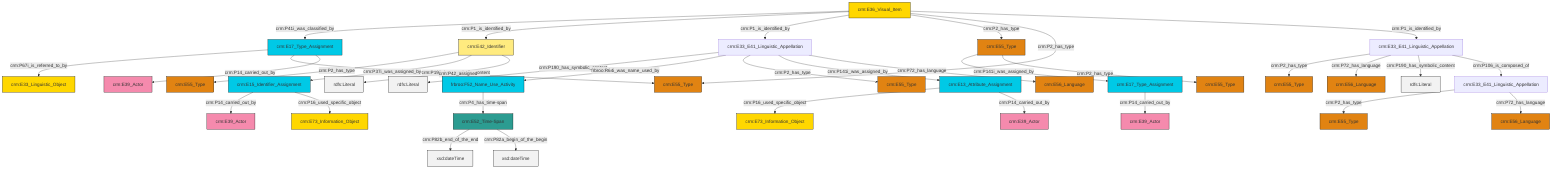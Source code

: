 graph TD
classDef Literal fill:#f2f2f2,stroke:#000000;
classDef CRM_Entity fill:#FFFFFF,stroke:#000000;
classDef Temporal_Entity fill:#00C9E6, stroke:#000000;
classDef Type fill:#E18312, stroke:#000000;
classDef Time-Span fill:#2C9C91, stroke:#000000;
classDef Appellation fill:#FFEB7F, stroke:#000000;
classDef Place fill:#008836, stroke:#000000;
classDef Persistent_Item fill:#B266B2, stroke:#000000;
classDef Conceptual_Object fill:#FFD700, stroke:#000000;
classDef Physical_Thing fill:#D2B48C, stroke:#000000;
classDef Actor fill:#f58aad, stroke:#000000;
classDef PC_Classes fill:#4ce600, stroke:#000000;
classDef Multi fill:#cccccc,stroke:#000000;

2["crm:E42_Identifier"]:::Appellation -->|crm:P2_has_type| 4["crm:E55_Type"]:::Type
5["crm:E33_E41_Linguistic_Appellation"]:::Default -->|crm:P2_has_type| 6["crm:E55_Type"]:::Type
0["crm:E36_Visual_Item"]:::Conceptual_Object -->|crm:P41i_was_classified_by| 7["crm:E17_Type_Assignment"]:::Temporal_Entity
8["crm:E17_Type_Assignment"]:::Temporal_Entity -->|crm:P14_carried_out_by| 9["crm:E39_Actor"]:::Actor
10["crm:E33_E41_Linguistic_Appellation"]:::Default -->|crm:P190_has_symbolic_content| 11[rdfs:Literal]:::Literal
0["crm:E36_Visual_Item"]:::Conceptual_Object -->|crm:P1_is_identified_by| 2["crm:E42_Identifier"]:::Appellation
2["crm:E42_Identifier"]:::Appellation -->|crm:P37i_was_assigned_by| 13["crm:E15_Identifier_Assignment"]:::Temporal_Entity
5["crm:E33_E41_Linguistic_Appellation"]:::Default -->|crm:P72_has_language| 17["crm:E56_Language"]:::Type
18["crm:E55_Type"]:::Type -->|crm:P141i_was_assigned_by| 8["crm:E17_Type_Assignment"]:::Temporal_Entity
2["crm:E42_Identifier"]:::Appellation -->|crm:P190_has_symbolic_content| 19[rdfs:Literal]:::Literal
18["crm:E55_Type"]:::Type -->|crm:P2_has_type| 20["crm:E55_Type"]:::Type
0["crm:E36_Visual_Item"]:::Conceptual_Object -->|crm:P1_is_identified_by| 10["crm:E33_E41_Linguistic_Appellation"]:::Default
10["crm:E33_E41_Linguistic_Appellation"]:::Default -->|frbroo:R64i_was_name_used_by| 22["frbroo:F52_Name_Use_Activity"]:::Temporal_Entity
13["crm:E15_Identifier_Assignment"]:::Temporal_Entity -->|crm:P14_carried_out_by| 23["crm:E39_Actor"]:::Actor
5["crm:E33_E41_Linguistic_Appellation"]:::Default -->|crm:P190_has_symbolic_content| 25[rdfs:Literal]:::Literal
28["crm:E13_Attribute_Assignment"]:::Temporal_Entity -->|crm:P16_used_specific_object| 32["crm:E73_Information_Object"]:::Conceptual_Object
10["crm:E33_E41_Linguistic_Appellation"]:::Default -->|crm:P2_has_type| 35["crm:E55_Type"]:::Type
0["crm:E36_Visual_Item"]:::Conceptual_Object -->|crm:P2_has_type| 18["crm:E55_Type"]:::Type
22["frbroo:F52_Name_Use_Activity"]:::Temporal_Entity -->|crm:P4_has_time-span| 45["crm:E52_Time-Span"]:::Time-Span
45["crm:E52_Time-Span"]:::Time-Span -->|crm:P82b_end_of_the_end| 48[xsd:dateTime]:::Literal
5["crm:E33_E41_Linguistic_Appellation"]:::Default -->|crm:P106_is_composed_of| 33["crm:E33_E41_Linguistic_Appellation"]:::Default
10["crm:E33_E41_Linguistic_Appellation"]:::Default -->|crm:P141i_was_assigned_by| 28["crm:E13_Attribute_Assignment"]:::Temporal_Entity
7["crm:E17_Type_Assignment"]:::Temporal_Entity -->|crm:P67i_is_referred_to_by| 30["crm:E33_Linguistic_Object"]:::Conceptual_Object
33["crm:E33_E41_Linguistic_Appellation"]:::Default -->|crm:P2_has_type| 14["crm:E55_Type"]:::Type
33["crm:E33_E41_Linguistic_Appellation"]:::Default -->|crm:P72_has_language| 38["crm:E56_Language"]:::Type
7["crm:E17_Type_Assignment"]:::Temporal_Entity -->|crm:P42_assigned| 36["crm:E55_Type"]:::Type
7["crm:E17_Type_Assignment"]:::Temporal_Entity -->|crm:P14_carried_out_by| 53["crm:E39_Actor"]:::Actor
13["crm:E15_Identifier_Assignment"]:::Temporal_Entity -->|crm:P16_used_specific_object| 49["crm:E73_Information_Object"]:::Conceptual_Object
10["crm:E33_E41_Linguistic_Appellation"]:::Default -->|crm:P72_has_language| 56["crm:E56_Language"]:::Type
0["crm:E36_Visual_Item"]:::Conceptual_Object -->|crm:P2_has_type| 36["crm:E55_Type"]:::Type
45["crm:E52_Time-Span"]:::Time-Span -->|crm:P82a_begin_of_the_begin| 63[xsd:dateTime]:::Literal
0["crm:E36_Visual_Item"]:::Conceptual_Object -->|crm:P1_is_identified_by| 5["crm:E33_E41_Linguistic_Appellation"]:::Default
28["crm:E13_Attribute_Assignment"]:::Temporal_Entity -->|crm:P14_carried_out_by| 42["crm:E39_Actor"]:::Actor
